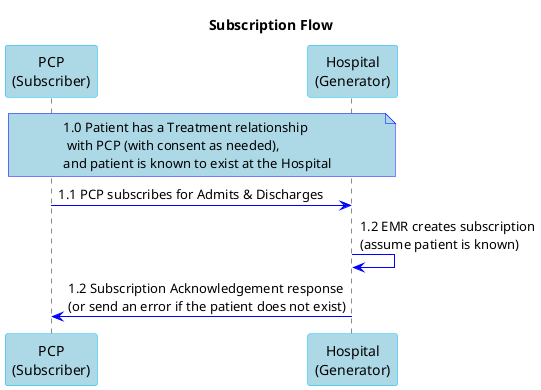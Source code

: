 @startuml

skinparam sequence {
backgroundColor DeepSkyBlue
BorderColor DarkSlateGray
ArrowColor Blue
}

skinparam Note {
BackgroundColor LightBlue
BorderColor Blue
}

skinparam Participant {
FontName Arial
Style awesome
BorderColor DeepSkyBlue
BackgroundColor LightBlue
}
title Subscription Flow
participant "PCP\n(Subscriber)" as PCP
participant "Hospital\n(Generator)" as Hospital

note over PCP, Hospital:  1.0 Patient has a Treatment relationship\n with PCP (with consent as needed),\nand patient is known to exist at the Hospital
PCP -> Hospital: 1.1 PCP subscribes for Admits & Discharges
Hospital -> Hospital: 1.2 EMR creates subscription\n(assume patient is known)


Hospital -> PCP: 1.2 Subscription Acknowledgement response\n(or send an error if the patient does not exist)
@enduml
